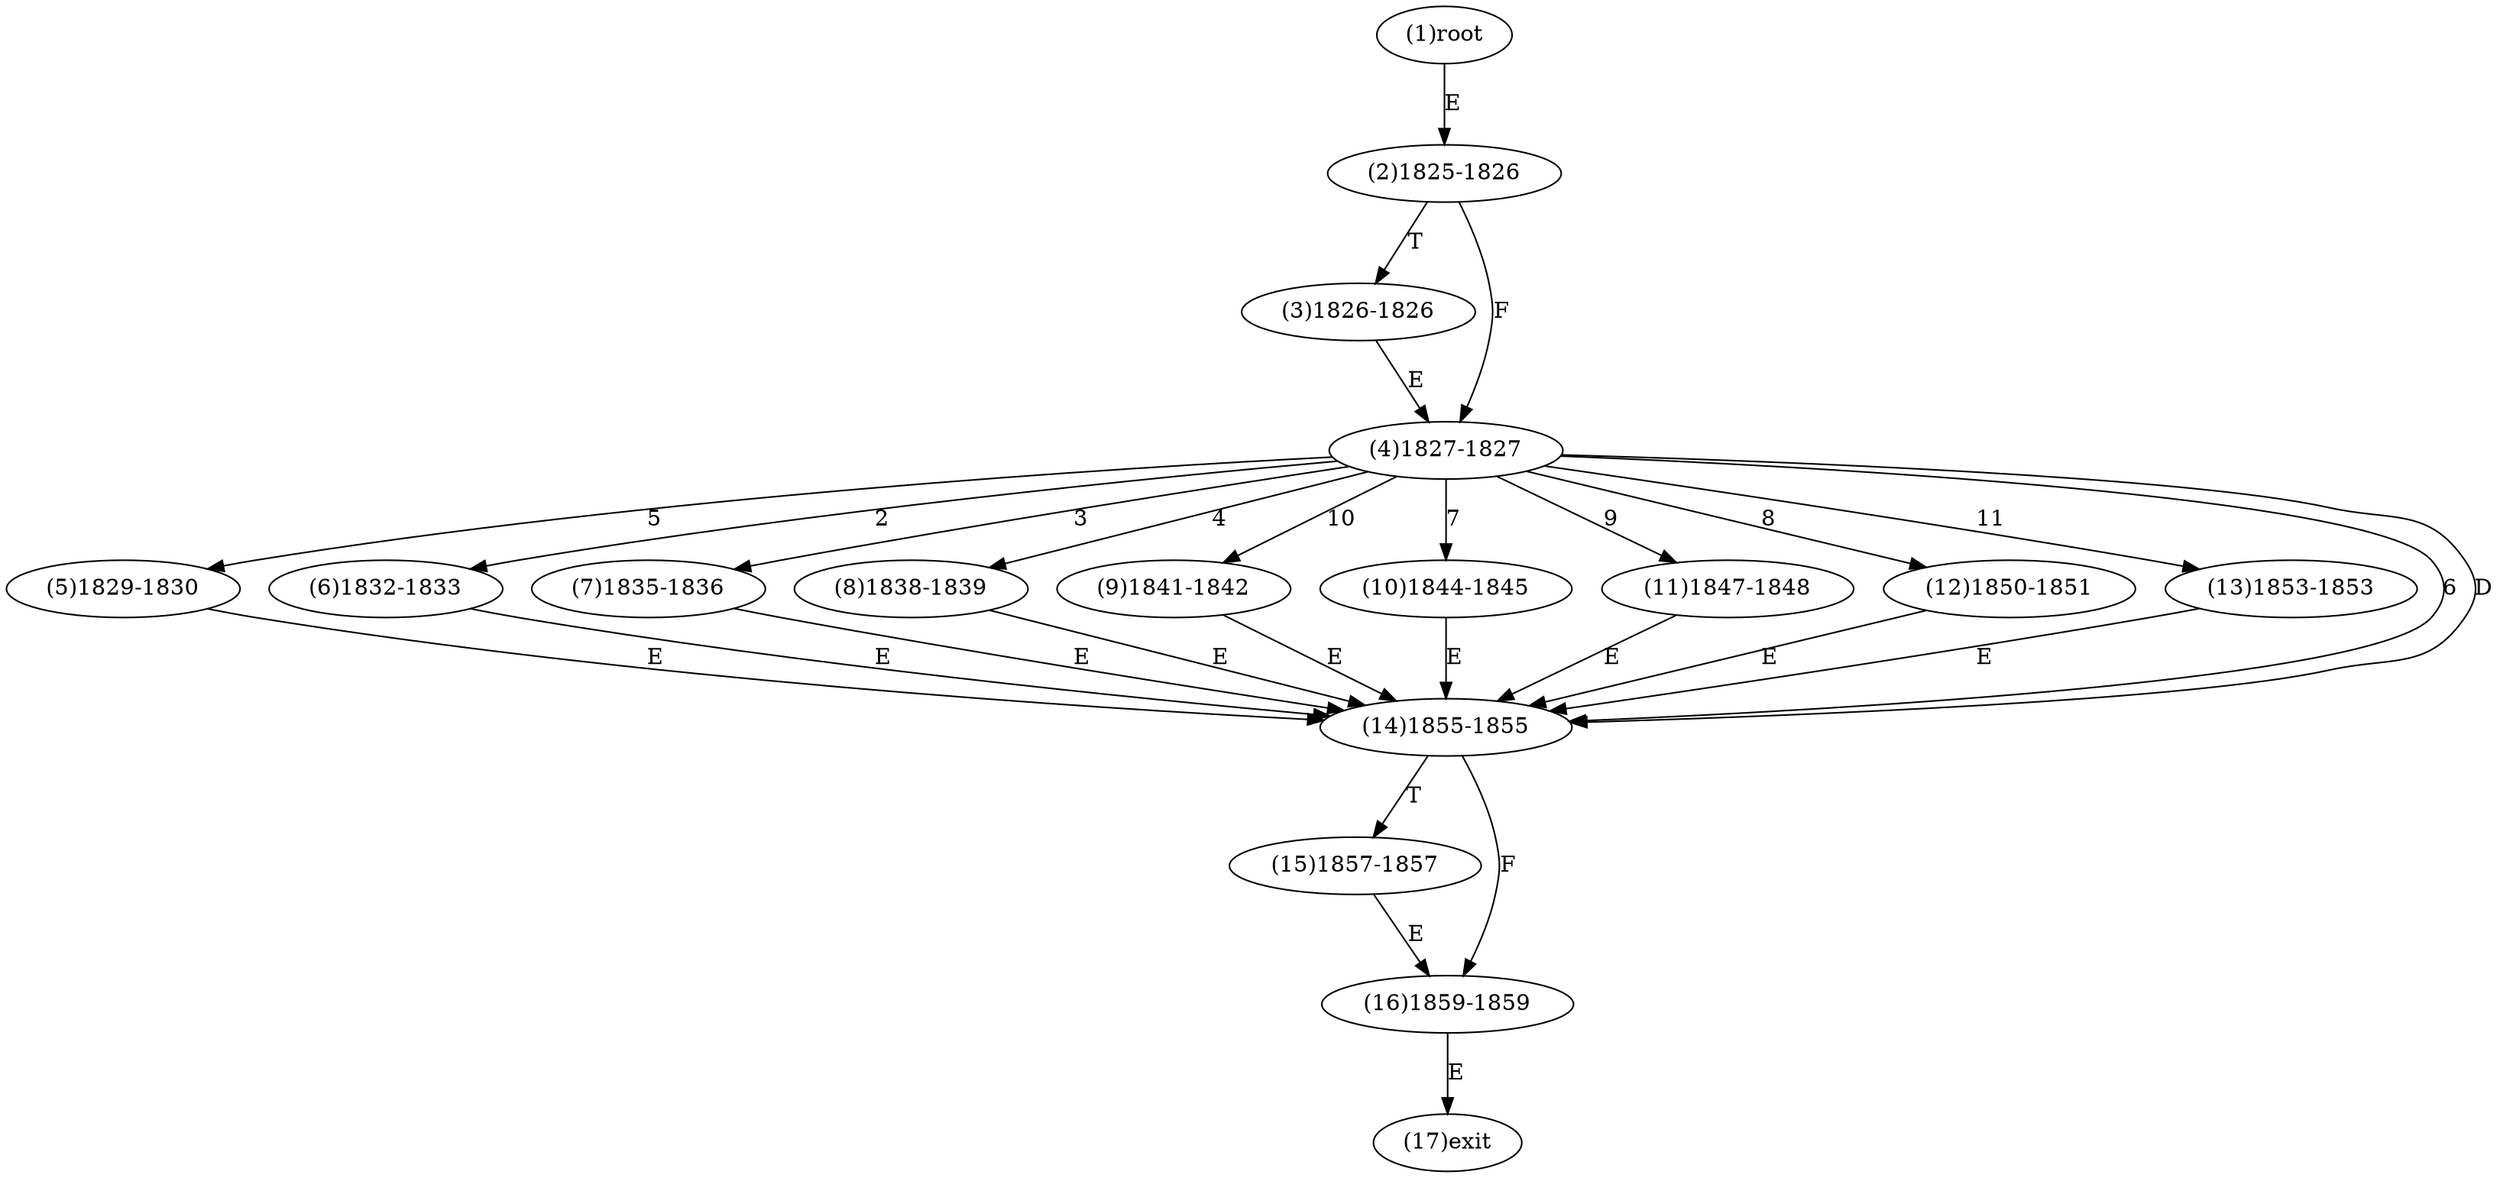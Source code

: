 digraph "" { 
1[ label="(1)root"];
2[ label="(2)1825-1826"];
3[ label="(3)1826-1826"];
4[ label="(4)1827-1827"];
5[ label="(5)1829-1830"];
6[ label="(6)1832-1833"];
7[ label="(7)1835-1836"];
8[ label="(8)1838-1839"];
9[ label="(9)1841-1842"];
10[ label="(10)1844-1845"];
11[ label="(11)1847-1848"];
12[ label="(12)1850-1851"];
13[ label="(13)1853-1853"];
14[ label="(14)1855-1855"];
15[ label="(15)1857-1857"];
17[ label="(17)exit"];
16[ label="(16)1859-1859"];
1->2[ label="E"];
2->4[ label="F"];
2->3[ label="T"];
3->4[ label="E"];
4->6[ label="2"];
4->7[ label="3"];
4->8[ label="4"];
4->5[ label="5"];
4->14[ label="6"];
4->10[ label="7"];
4->12[ label="8"];
4->11[ label="9"];
4->9[ label="10"];
4->13[ label="11"];
4->14[ label="D"];
5->14[ label="E"];
6->14[ label="E"];
7->14[ label="E"];
8->14[ label="E"];
9->14[ label="E"];
10->14[ label="E"];
11->14[ label="E"];
12->14[ label="E"];
13->14[ label="E"];
14->16[ label="F"];
14->15[ label="T"];
15->16[ label="E"];
16->17[ label="E"];
}
